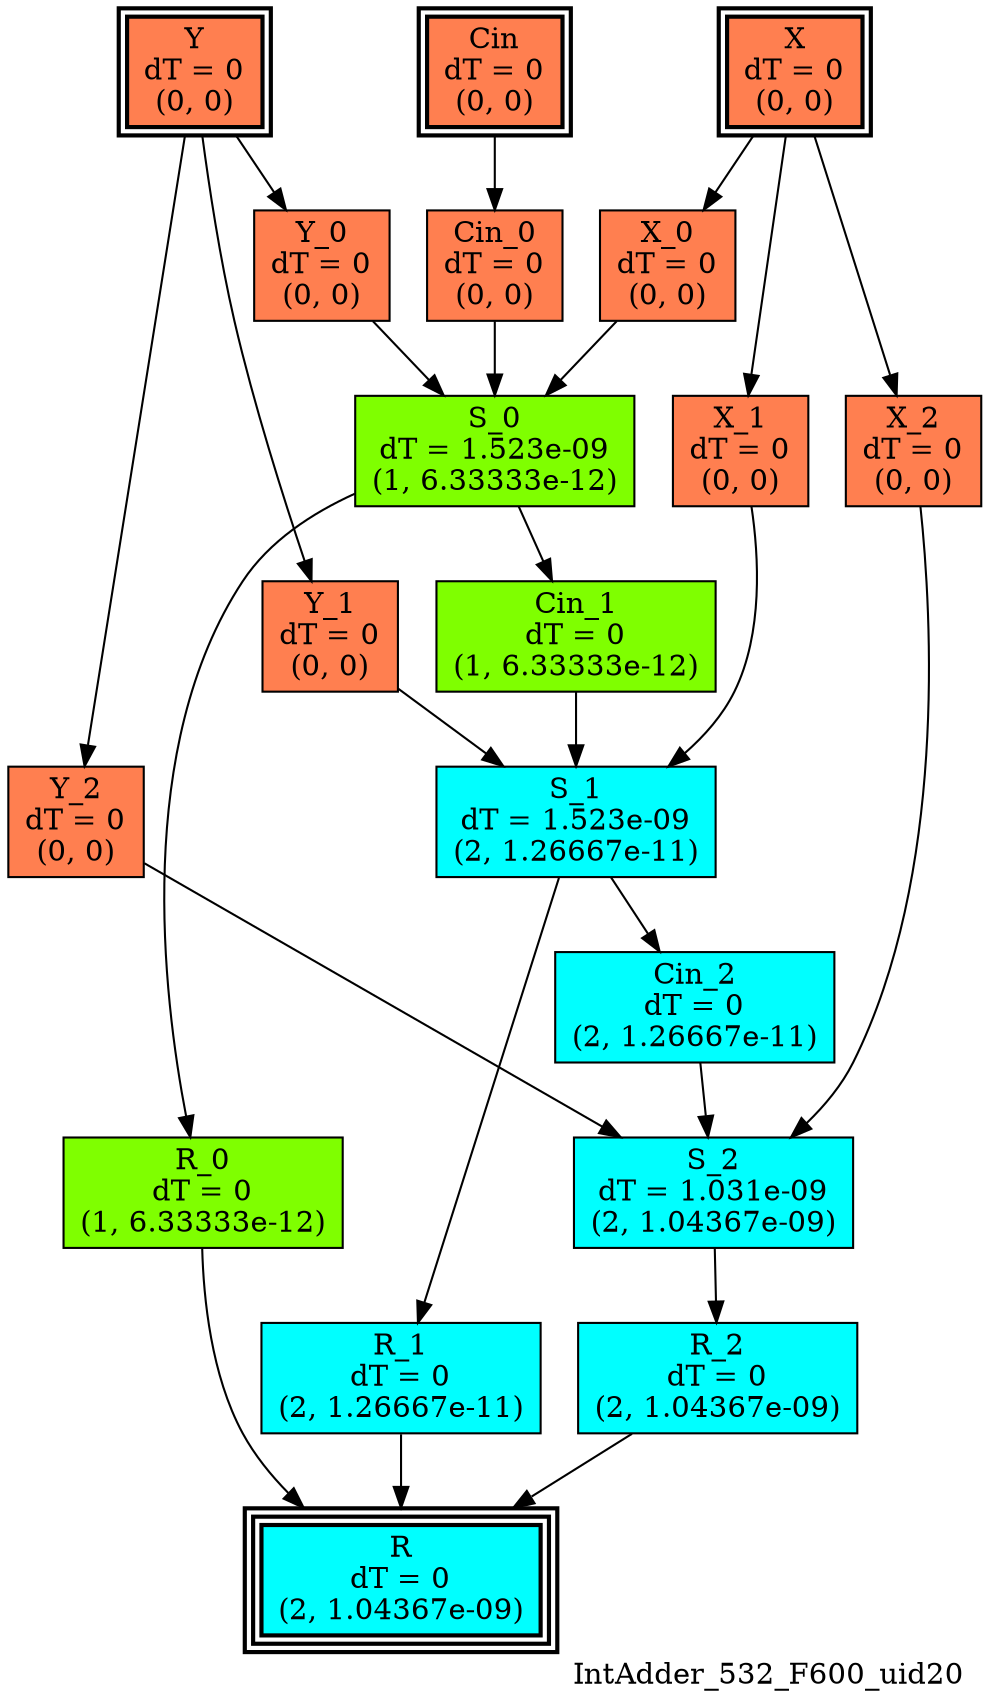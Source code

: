 digraph IntAdder_532_F600_uid20
{
	//graph drawing options
	label=IntAdder_532_F600_uid20;
	labelloc=bottom;
	labeljust=right;
	ratio=auto;
	nodesep=0.25;
	ranksep=0.5;

	//input/output signals of operator IntAdder_532_F600_uid20
	X__IntAdder_532_F600_uid20 [ label="X\ndT = 0\n(0, 0)", shape=box, color=black, style="bold, filled", fillcolor=coral, peripheries=2 ];
	Y__IntAdder_532_F600_uid20 [ label="Y\ndT = 0\n(0, 0)", shape=box, color=black, style="bold, filled", fillcolor=coral, peripheries=2 ];
	Cin__IntAdder_532_F600_uid20 [ label="Cin\ndT = 0\n(0, 0)", shape=box, color=black, style="bold, filled", fillcolor=coral, peripheries=2 ];
	R__IntAdder_532_F600_uid20 [ label="R\ndT = 0\n(2, 1.04367e-09)", shape=box, color=black, style="bold, filled", fillcolor=cyan, peripheries=3 ];
	{rank=same X__IntAdder_532_F600_uid20, Y__IntAdder_532_F600_uid20, Cin__IntAdder_532_F600_uid20};
	{rank=same R__IntAdder_532_F600_uid20};
	//internal signals of operator IntAdder_532_F600_uid20
	Cin_0__IntAdder_532_F600_uid20 [ label="Cin_0\ndT = 0\n(0, 0)", shape=box, color=black, style=filled, fillcolor=coral, peripheries=1 ];
	X_0__IntAdder_532_F600_uid20 [ label="X_0\ndT = 0\n(0, 0)", shape=box, color=black, style=filled, fillcolor=coral, peripheries=1 ];
	Y_0__IntAdder_532_F600_uid20 [ label="Y_0\ndT = 0\n(0, 0)", shape=box, color=black, style=filled, fillcolor=coral, peripheries=1 ];
	S_0__IntAdder_532_F600_uid20 [ label="S_0\ndT = 1.523e-09\n(1, 6.33333e-12)", shape=box, color=black, style=filled, fillcolor=chartreuse, peripheries=1 ];
	R_0__IntAdder_532_F600_uid20 [ label="R_0\ndT = 0\n(1, 6.33333e-12)", shape=box, color=black, style=filled, fillcolor=chartreuse, peripheries=1 ];
	Cin_1__IntAdder_532_F600_uid20 [ label="Cin_1\ndT = 0\n(1, 6.33333e-12)", shape=box, color=black, style=filled, fillcolor=chartreuse, peripheries=1 ];
	X_1__IntAdder_532_F600_uid20 [ label="X_1\ndT = 0\n(0, 0)", shape=box, color=black, style=filled, fillcolor=coral, peripheries=1 ];
	Y_1__IntAdder_532_F600_uid20 [ label="Y_1\ndT = 0\n(0, 0)", shape=box, color=black, style=filled, fillcolor=coral, peripheries=1 ];
	S_1__IntAdder_532_F600_uid20 [ label="S_1\ndT = 1.523e-09\n(2, 1.26667e-11)", shape=box, color=black, style=filled, fillcolor=cyan, peripheries=1 ];
	R_1__IntAdder_532_F600_uid20 [ label="R_1\ndT = 0\n(2, 1.26667e-11)", shape=box, color=black, style=filled, fillcolor=cyan, peripheries=1 ];
	Cin_2__IntAdder_532_F600_uid20 [ label="Cin_2\ndT = 0\n(2, 1.26667e-11)", shape=box, color=black, style=filled, fillcolor=cyan, peripheries=1 ];
	X_2__IntAdder_532_F600_uid20 [ label="X_2\ndT = 0\n(0, 0)", shape=box, color=black, style=filled, fillcolor=coral, peripheries=1 ];
	Y_2__IntAdder_532_F600_uid20 [ label="Y_2\ndT = 0\n(0, 0)", shape=box, color=black, style=filled, fillcolor=coral, peripheries=1 ];
	S_2__IntAdder_532_F600_uid20 [ label="S_2\ndT = 1.031e-09\n(2, 1.04367e-09)", shape=box, color=black, style=filled, fillcolor=cyan, peripheries=1 ];
	R_2__IntAdder_532_F600_uid20 [ label="R_2\ndT = 0\n(2, 1.04367e-09)", shape=box, color=black, style=filled, fillcolor=cyan, peripheries=1 ];

	//subcomponents of operator IntAdder_532_F600_uid20

	//input and internal signal connections of operator IntAdder_532_F600_uid20
	X__IntAdder_532_F600_uid20 -> X_0__IntAdder_532_F600_uid20 [ arrowhead=normal, arrowsize=1.0, arrowtail=normal, color=black, dir=forward  ];
	X__IntAdder_532_F600_uid20 -> X_1__IntAdder_532_F600_uid20 [ arrowhead=normal, arrowsize=1.0, arrowtail=normal, color=black, dir=forward  ];
	X__IntAdder_532_F600_uid20 -> X_2__IntAdder_532_F600_uid20 [ arrowhead=normal, arrowsize=1.0, arrowtail=normal, color=black, dir=forward  ];
	Y__IntAdder_532_F600_uid20 -> Y_0__IntAdder_532_F600_uid20 [ arrowhead=normal, arrowsize=1.0, arrowtail=normal, color=black, dir=forward  ];
	Y__IntAdder_532_F600_uid20 -> Y_1__IntAdder_532_F600_uid20 [ arrowhead=normal, arrowsize=1.0, arrowtail=normal, color=black, dir=forward  ];
	Y__IntAdder_532_F600_uid20 -> Y_2__IntAdder_532_F600_uid20 [ arrowhead=normal, arrowsize=1.0, arrowtail=normal, color=black, dir=forward  ];
	Cin__IntAdder_532_F600_uid20 -> Cin_0__IntAdder_532_F600_uid20 [ arrowhead=normal, arrowsize=1.0, arrowtail=normal, color=black, dir=forward  ];
	Cin_0__IntAdder_532_F600_uid20 -> S_0__IntAdder_532_F600_uid20 [ arrowhead=normal, arrowsize=1.0, arrowtail=normal, color=black, dir=forward  ];
	X_0__IntAdder_532_F600_uid20 -> S_0__IntAdder_532_F600_uid20 [ arrowhead=normal, arrowsize=1.0, arrowtail=normal, color=black, dir=forward  ];
	Y_0__IntAdder_532_F600_uid20 -> S_0__IntAdder_532_F600_uid20 [ arrowhead=normal, arrowsize=1.0, arrowtail=normal, color=black, dir=forward  ];
	S_0__IntAdder_532_F600_uid20 -> R_0__IntAdder_532_F600_uid20 [ arrowhead=normal, arrowsize=1.0, arrowtail=normal, color=black, dir=forward  ];
	S_0__IntAdder_532_F600_uid20 -> Cin_1__IntAdder_532_F600_uid20 [ arrowhead=normal, arrowsize=1.0, arrowtail=normal, color=black, dir=forward  ];
	R_0__IntAdder_532_F600_uid20 -> R__IntAdder_532_F600_uid20 [ arrowhead=normal, arrowsize=1.0, arrowtail=normal, color=black, dir=forward  ];
	Cin_1__IntAdder_532_F600_uid20 -> S_1__IntAdder_532_F600_uid20 [ arrowhead=normal, arrowsize=1.0, arrowtail=normal, color=black, dir=forward  ];
	X_1__IntAdder_532_F600_uid20 -> S_1__IntAdder_532_F600_uid20 [ arrowhead=normal, arrowsize=1.0, arrowtail=normal, color=black, dir=forward  ];
	Y_1__IntAdder_532_F600_uid20 -> S_1__IntAdder_532_F600_uid20 [ arrowhead=normal, arrowsize=1.0, arrowtail=normal, color=black, dir=forward  ];
	S_1__IntAdder_532_F600_uid20 -> R_1__IntAdder_532_F600_uid20 [ arrowhead=normal, arrowsize=1.0, arrowtail=normal, color=black, dir=forward  ];
	S_1__IntAdder_532_F600_uid20 -> Cin_2__IntAdder_532_F600_uid20 [ arrowhead=normal, arrowsize=1.0, arrowtail=normal, color=black, dir=forward  ];
	R_1__IntAdder_532_F600_uid20 -> R__IntAdder_532_F600_uid20 [ arrowhead=normal, arrowsize=1.0, arrowtail=normal, color=black, dir=forward  ];
	Cin_2__IntAdder_532_F600_uid20 -> S_2__IntAdder_532_F600_uid20 [ arrowhead=normal, arrowsize=1.0, arrowtail=normal, color=black, dir=forward  ];
	X_2__IntAdder_532_F600_uid20 -> S_2__IntAdder_532_F600_uid20 [ arrowhead=normal, arrowsize=1.0, arrowtail=normal, color=black, dir=forward  ];
	Y_2__IntAdder_532_F600_uid20 -> S_2__IntAdder_532_F600_uid20 [ arrowhead=normal, arrowsize=1.0, arrowtail=normal, color=black, dir=forward  ];
	S_2__IntAdder_532_F600_uid20 -> R_2__IntAdder_532_F600_uid20 [ arrowhead=normal, arrowsize=1.0, arrowtail=normal, color=black, dir=forward  ];
	R_2__IntAdder_532_F600_uid20 -> R__IntAdder_532_F600_uid20 [ arrowhead=normal, arrowsize=1.0, arrowtail=normal, color=black, dir=forward  ];
}

